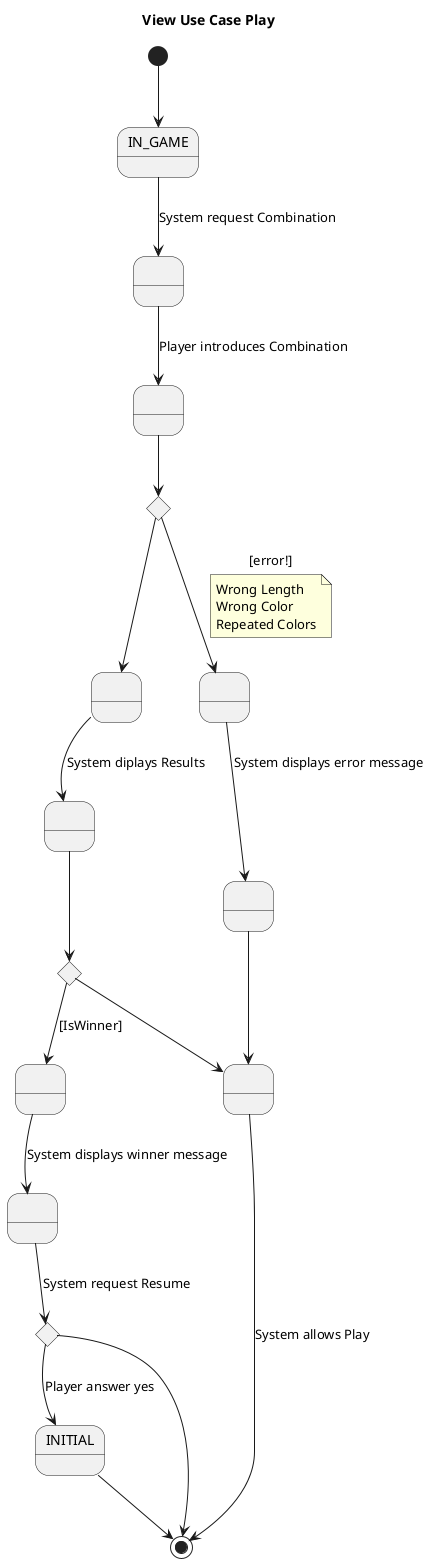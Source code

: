@startuml ViewUseCasesPlay
title View Use Case Play
state IN_GAME
state INITIAL
state A as " "
state B as " "
state C as " "
state D as " "
state E as " "
state F as " "
state G as " "
state H as " "
state I as " "

state if1 <<choice>>
state if2 <<choice>>
state if3 <<choice>>


[*] --> IN_GAME
IN_GAME --> A : System request Combination
A --> B : Player introduces Combination
B --> if1 
    if1 --> G : [error!]
    note on link
        Wrong Length
        Wrong Color
        Repeated Colors
    endnote
    G --> H : System displays error message
    H --> I 
    I --> [*] : System allows Play
if1 --> C
C --> D : System diplays Results
D --> if2
    if2 --> I
if2 --> E : [IsWinner]
E --> F : System displays winner message
F --> if3 : System request Resume
    if3 --> INITIAL : Player answer yes
    INITIAL --> [*]

if3 --> [*]  

@enduml
